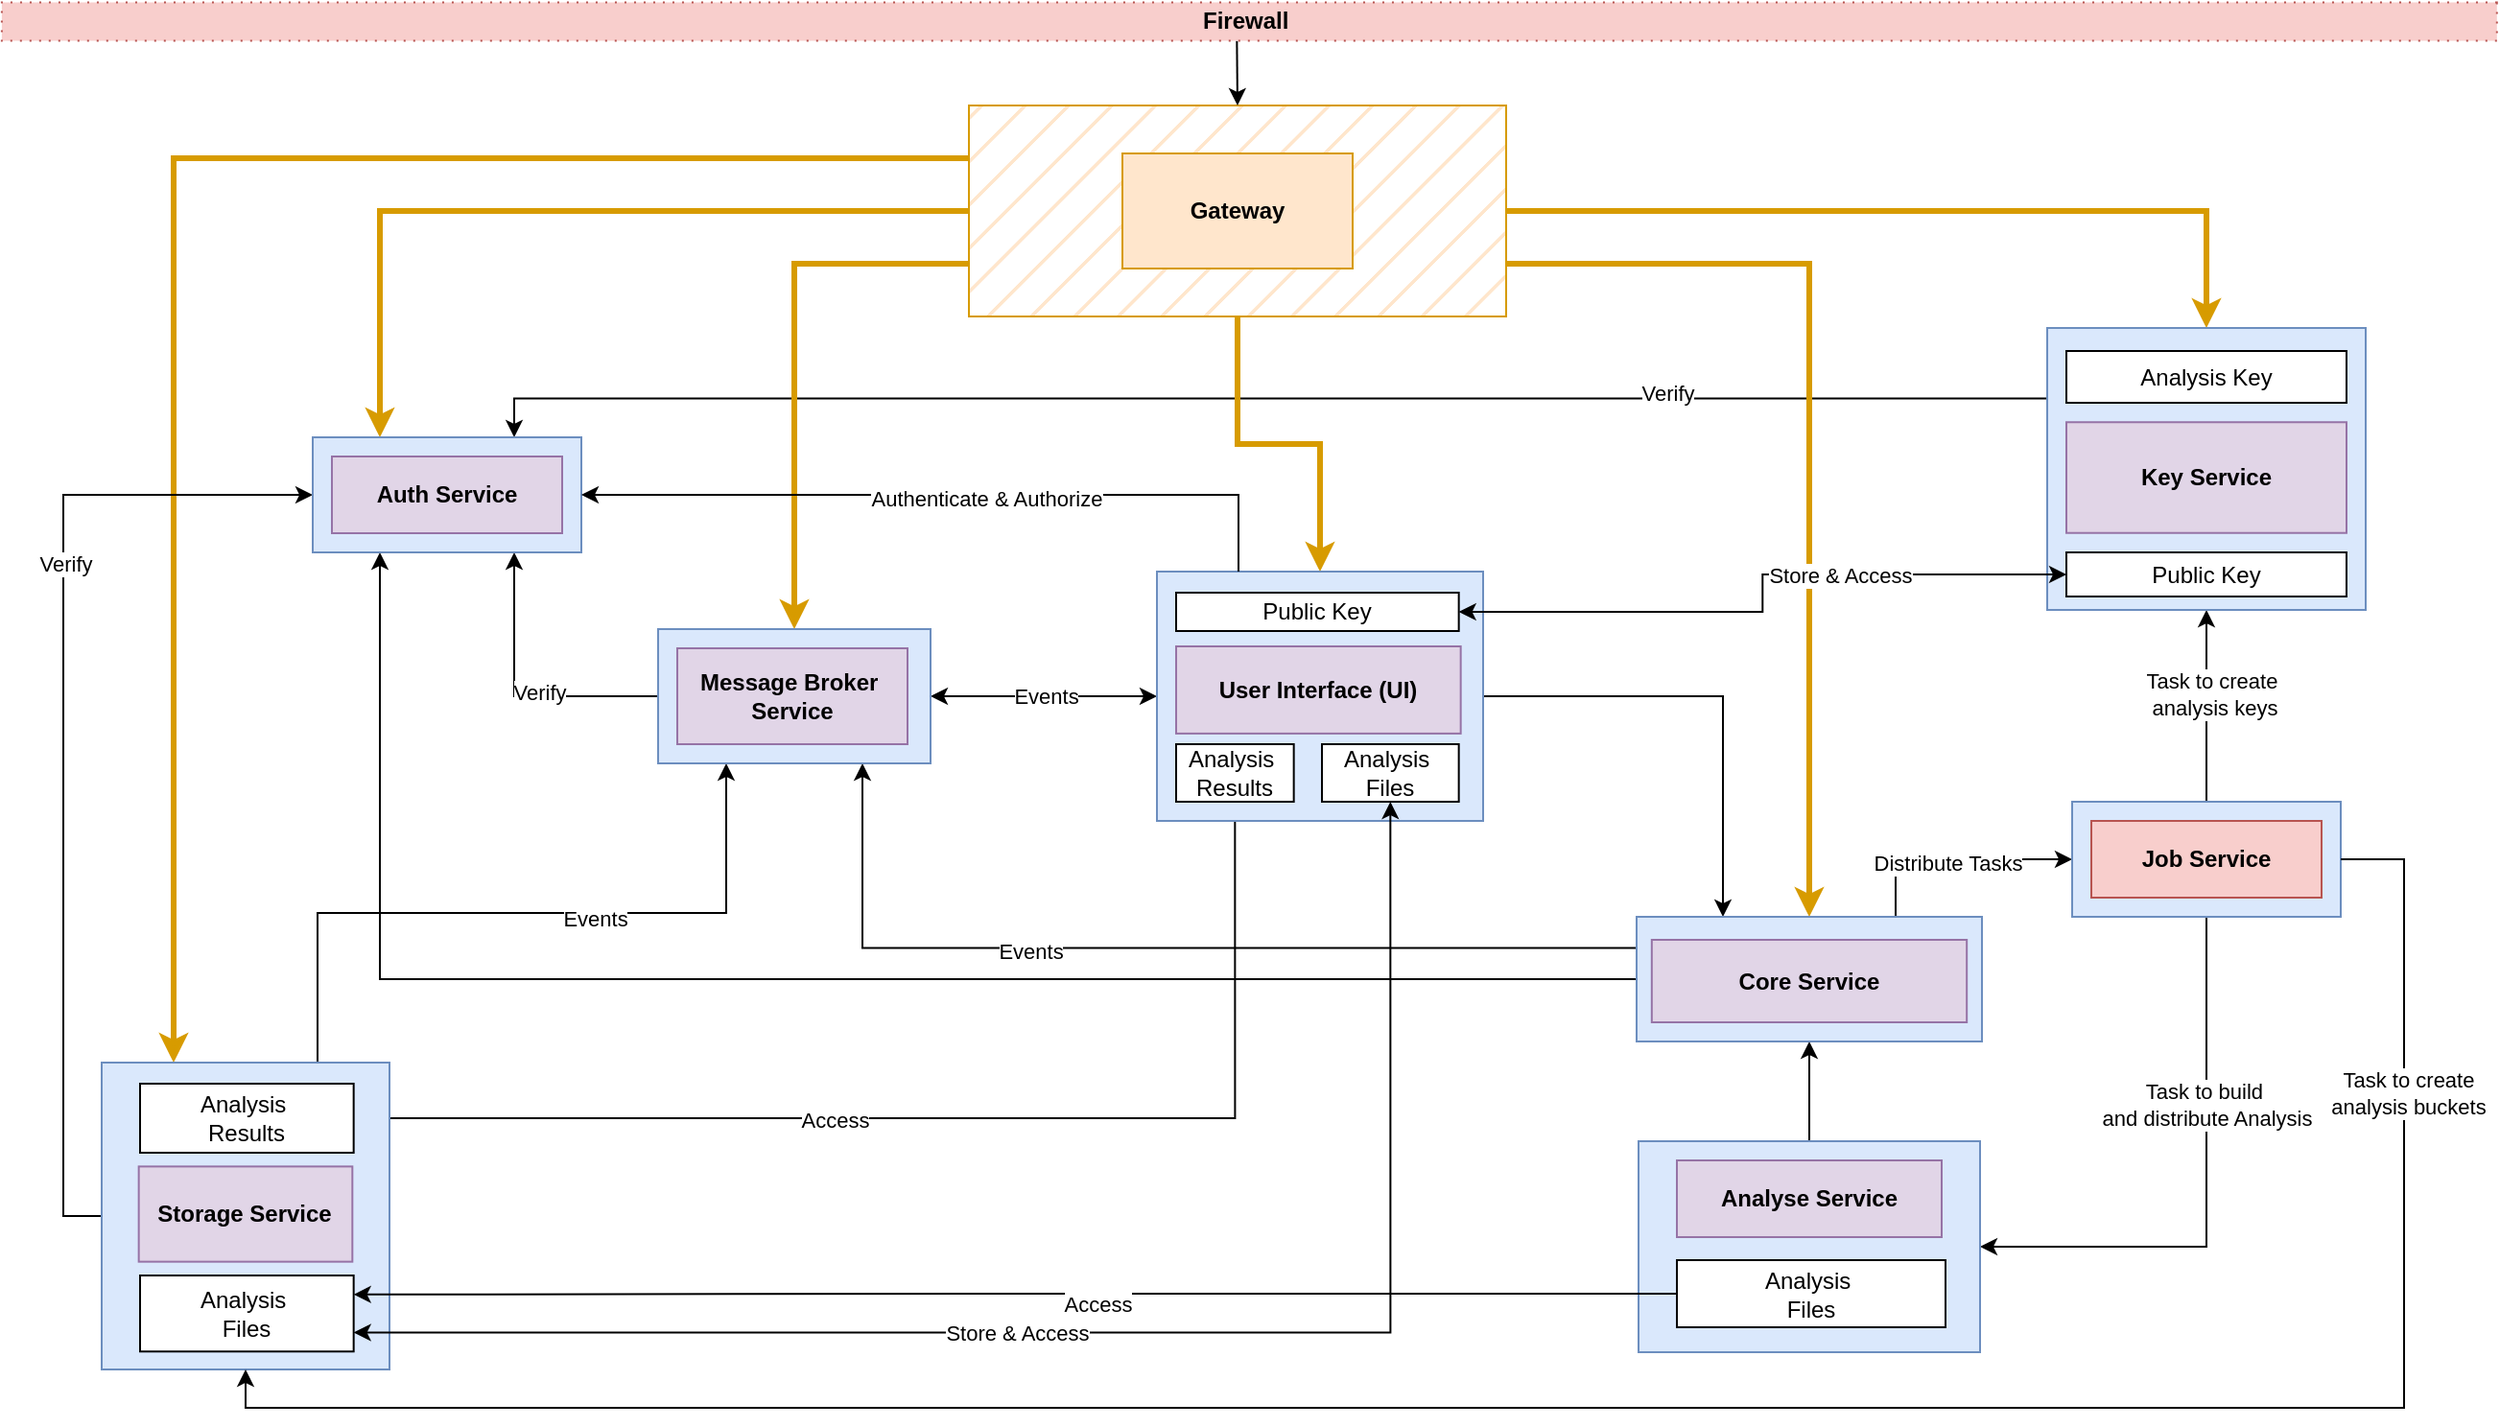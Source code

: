 <mxfile version="24.3.1" type="github">
  <diagram name="Page-1" id="822b0af5-4adb-64df-f703-e8dfc1f81529">
    <mxGraphModel dx="2833" dy="1873" grid="1" gridSize="10" guides="1" tooltips="1" connect="1" arrows="1" fold="1" page="1" pageScale="1" pageWidth="1100" pageHeight="850" background="none" math="0" shadow="0">
      <root>
        <mxCell id="0" />
        <mxCell id="1" parent="0" />
        <mxCell id="PBtX4HCvhkAMB2_3Ykh0-14" style="edgeStyle=orthogonalEdgeStyle;rounded=0;orthogonalLoop=1;jettySize=auto;html=1;entryX=0.25;entryY=0;entryDx=0;entryDy=0;fillColor=#ffe6cc;strokeColor=#d79b00;strokeWidth=3;exitX=0;exitY=0.25;exitDx=0;exitDy=0;" parent="1" source="PBtX4HCvhkAMB2_3Ykh0-4" target="oog65j6L7B87XHzVz9v1-12" edge="1">
          <mxGeometry relative="1" as="geometry" />
        </mxCell>
        <mxCell id="oog65j6L7B87XHzVz9v1-75" style="edgeStyle=orthogonalEdgeStyle;rounded=0;orthogonalLoop=1;jettySize=auto;html=1;entryX=0;entryY=0.5;entryDx=0;entryDy=0;fontColor=#FFFFFF;exitX=0;exitY=0.5;exitDx=0;exitDy=0;fillColor=#f9f7ed;shadow=0;strokeColor=#000000;" parent="1" source="oog65j6L7B87XHzVz9v1-12" target="oog65j6L7B87XHzVz9v1-2" edge="1">
          <mxGeometry relative="1" as="geometry">
            <mxPoint x="390" y="660" as="sourcePoint" />
          </mxGeometry>
        </mxCell>
        <mxCell id="PBtX4HCvhkAMB2_3Ykh0-20" value="Verify" style="edgeLabel;html=1;align=center;verticalAlign=middle;resizable=0;points=[];" parent="oog65j6L7B87XHzVz9v1-75" vertex="1" connectable="0">
          <mxGeometry x="0.369" y="-1" relative="1" as="geometry">
            <mxPoint as="offset" />
          </mxGeometry>
        </mxCell>
        <mxCell id="oog65j6L7B87XHzVz9v1-72" style="edgeStyle=orthogonalEdgeStyle;rounded=0;orthogonalLoop=1;jettySize=auto;html=1;fontColor=#FFFFFF;strokeColor=default;entryX=0.75;entryY=0;entryDx=0;entryDy=0;exitX=0;exitY=0.25;exitDx=0;exitDy=0;" parent="1" source="oog65j6L7B87XHzVz9v1-6" target="oog65j6L7B87XHzVz9v1-2" edge="1">
          <mxGeometry relative="1" as="geometry">
            <mxPoint x="1681" y="-165" as="sourcePoint" />
          </mxGeometry>
        </mxCell>
        <mxCell id="VzUCPUByovG9wuieKJeH-6" value="Verify" style="edgeLabel;html=1;align=center;verticalAlign=middle;resizable=0;points=[];" vertex="1" connectable="0" parent="oog65j6L7B87XHzVz9v1-72">
          <mxGeometry x="-0.515" y="-3" relative="1" as="geometry">
            <mxPoint as="offset" />
          </mxGeometry>
        </mxCell>
        <mxCell id="oog65j6L7B87XHzVz9v1-60" style="edgeStyle=orthogonalEdgeStyle;rounded=0;orthogonalLoop=1;jettySize=auto;html=1;exitX=0.75;exitY=1;exitDx=0;exitDy=0;fontColor=#FFFFFF;strokeColor=default;entryX=0;entryY=0.25;entryDx=0;entryDy=0;startArrow=classic;startFill=1;endArrow=none;endFill=0;" parent="1" source="oog65j6L7B87XHzVz9v1-15" target="oog65j6L7B87XHzVz9v1-9" edge="1">
          <mxGeometry relative="1" as="geometry">
            <mxPoint x="829" y="475" as="sourcePoint" />
            <mxPoint x="1265" y="300" as="targetPoint" />
          </mxGeometry>
        </mxCell>
        <mxCell id="oog65j6L7B87XHzVz9v1-87" value="Text" style="edgeLabel;html=1;align=center;verticalAlign=middle;resizable=0;points=[];fontColor=#FFFFFF;" parent="oog65j6L7B87XHzVz9v1-60" vertex="1" connectable="0">
          <mxGeometry x="-0.298" y="-6" relative="1" as="geometry">
            <mxPoint as="offset" />
          </mxGeometry>
        </mxCell>
        <mxCell id="oog65j6L7B87XHzVz9v1-88" value="&lt;span style=&quot;&quot;&gt;&lt;font color=&quot;#000000&quot;&gt;Events&lt;/font&gt;&lt;/span&gt;" style="edgeLabel;html=1;align=center;verticalAlign=middle;resizable=0;points=[];fontColor=#FFFFFF;labelBackgroundColor=default;labelBorderColor=none;" parent="oog65j6L7B87XHzVz9v1-60" vertex="1" connectable="0">
          <mxGeometry x="-0.265" y="-1" relative="1" as="geometry">
            <mxPoint as="offset" />
          </mxGeometry>
        </mxCell>
        <mxCell id="oog65j6L7B87XHzVz9v1-73" style="edgeStyle=orthogonalEdgeStyle;rounded=0;orthogonalLoop=1;jettySize=auto;html=1;entryX=0.75;entryY=1;entryDx=0;entryDy=0;fontColor=#FFFFFF;strokeColor=default;" parent="1" source="oog65j6L7B87XHzVz9v1-15" target="oog65j6L7B87XHzVz9v1-2" edge="1">
          <mxGeometry relative="1" as="geometry" />
        </mxCell>
        <mxCell id="PBtX4HCvhkAMB2_3Ykh0-23" value="Verify" style="edgeLabel;html=1;align=center;verticalAlign=middle;resizable=0;points=[];" parent="oog65j6L7B87XHzVz9v1-73" vertex="1" connectable="0">
          <mxGeometry x="-0.164" y="-2" relative="1" as="geometry">
            <mxPoint as="offset" />
          </mxGeometry>
        </mxCell>
        <mxCell id="oog65j6L7B87XHzVz9v1-74" style="edgeStyle=orthogonalEdgeStyle;rounded=0;orthogonalLoop=1;jettySize=auto;html=1;fontColor=#FFFFFF;strokeColor=default;entryX=0.25;entryY=1;entryDx=0;entryDy=0;" parent="1" source="oog65j6L7B87XHzVz9v1-9" target="oog65j6L7B87XHzVz9v1-2" edge="1">
          <mxGeometry relative="1" as="geometry" />
        </mxCell>
        <mxCell id="oog65j6L7B87XHzVz9v1-86" style="edgeStyle=orthogonalEdgeStyle;rounded=0;orthogonalLoop=1;jettySize=auto;html=1;fontColor=#FFFFFF;strokeColor=default;entryX=0.25;entryY=0;entryDx=0;entryDy=0;" parent="1" source="oog65j6L7B87XHzVz9v1-83" target="oog65j6L7B87XHzVz9v1-9" edge="1">
          <mxGeometry relative="1" as="geometry" />
        </mxCell>
        <mxCell id="oog65j6L7B87XHzVz9v1-95" style="edgeStyle=orthogonalEdgeStyle;rounded=0;orthogonalLoop=1;jettySize=auto;html=1;fontColor=#FFFFFF;strokeColor=default;exitX=0.75;exitY=0;exitDx=0;exitDy=0;entryX=0.25;entryY=1;entryDx=0;entryDy=0;startArrow=none;startFill=0;endArrow=classic;endFill=1;" parent="1" source="oog65j6L7B87XHzVz9v1-12" target="oog65j6L7B87XHzVz9v1-15" edge="1">
          <mxGeometry relative="1" as="geometry" />
        </mxCell>
        <mxCell id="oog65j6L7B87XHzVz9v1-96" value="&lt;font style=&quot;&quot;&gt;Events&lt;/font&gt;" style="edgeLabel;html=1;align=center;verticalAlign=middle;resizable=0;points=[];fontColor=#000000;labelBackgroundColor=#FFFFFF;" parent="oog65j6L7B87XHzVz9v1-95" vertex="1" connectable="0">
          <mxGeometry x="0.206" y="-3" relative="1" as="geometry">
            <mxPoint as="offset" />
          </mxGeometry>
        </mxCell>
        <mxCell id="oog65j6L7B87XHzVz9v1-97" style="edgeStyle=orthogonalEdgeStyle;rounded=0;orthogonalLoop=1;jettySize=auto;html=1;entryX=1;entryY=0.5;entryDx=0;entryDy=0;fontColor=#FFFFFF;strokeColor=default;endArrow=classic;endFill=1;startArrow=classic;startFill=1;" parent="1" source="oog65j6L7B87XHzVz9v1-83" target="oog65j6L7B87XHzVz9v1-15" edge="1">
          <mxGeometry relative="1" as="geometry" />
        </mxCell>
        <mxCell id="PBtX4HCvhkAMB2_3Ykh0-24" value="Events" style="edgeLabel;html=1;align=center;verticalAlign=middle;resizable=0;points=[];" parent="oog65j6L7B87XHzVz9v1-97" vertex="1" connectable="0">
          <mxGeometry x="-0.007" relative="1" as="geometry">
            <mxPoint as="offset" />
          </mxGeometry>
        </mxCell>
        <mxCell id="oog65j6L7B87XHzVz9v1-103" style="edgeStyle=orthogonalEdgeStyle;rounded=0;orthogonalLoop=1;jettySize=auto;html=1;fontColor=#FFFFFF;strokeColor=default;exitX=0.5;exitY=1;exitDx=0;exitDy=0;entryX=1;entryY=0.5;entryDx=0;entryDy=0;" parent="1" source="oog65j6L7B87XHzVz9v1-101" target="oog65j6L7B87XHzVz9v1-68" edge="1">
          <mxGeometry relative="1" as="geometry" />
        </mxCell>
        <mxCell id="VzUCPUByovG9wuieKJeH-23" value="Task to build&amp;nbsp;&lt;div&gt;and distribute Analysis&lt;/div&gt;" style="edgeLabel;html=1;align=center;verticalAlign=middle;resizable=0;points=[];" vertex="1" connectable="0" parent="oog65j6L7B87XHzVz9v1-103">
          <mxGeometry x="-0.326" relative="1" as="geometry">
            <mxPoint as="offset" />
          </mxGeometry>
        </mxCell>
        <mxCell id="oog65j6L7B87XHzVz9v1-104" style="edgeStyle=orthogonalEdgeStyle;rounded=0;orthogonalLoop=1;jettySize=auto;html=1;entryX=0;entryY=0.5;entryDx=0;entryDy=0;fontColor=#FFFFFF;strokeColor=default;exitX=0.75;exitY=0;exitDx=0;exitDy=0;" parent="1" source="oog65j6L7B87XHzVz9v1-9" target="oog65j6L7B87XHzVz9v1-101" edge="1">
          <mxGeometry relative="1" as="geometry" />
        </mxCell>
        <mxCell id="VzUCPUByovG9wuieKJeH-26" value="Distribute Tasks" style="edgeLabel;html=1;align=center;verticalAlign=middle;resizable=0;points=[];" vertex="1" connectable="0" parent="oog65j6L7B87XHzVz9v1-104">
          <mxGeometry x="-0.066" y="-2" relative="1" as="geometry">
            <mxPoint as="offset" />
          </mxGeometry>
        </mxCell>
        <mxCell id="PBtX4HCvhkAMB2_3Ykh0-3" value="" style="group;fillColor=#fad7ac;strokeColor=#b46504;fillStyle=hatch;" parent="1" vertex="1" connectable="0">
          <mxGeometry x="1122" y="-403" width="280" height="110" as="geometry" />
        </mxCell>
        <mxCell id="PBtX4HCvhkAMB2_3Ykh0-4" value="" style="rounded=0;whiteSpace=wrap;html=1;fillColor=#ffe6cc;fillStyle=hatch;strokeColor=#d79b00;" parent="PBtX4HCvhkAMB2_3Ykh0-3" vertex="1">
          <mxGeometry width="280" height="110" as="geometry" />
        </mxCell>
        <mxCell id="PBtX4HCvhkAMB2_3Ykh0-5" value="&lt;b&gt;Gateway&lt;/b&gt;" style="rounded=0;whiteSpace=wrap;html=1;fillColor=#ffe6cc;strokeColor=#d79b00;" parent="PBtX4HCvhkAMB2_3Ykh0-3" vertex="1">
          <mxGeometry x="80" y="25" width="120" height="60" as="geometry" />
        </mxCell>
        <mxCell id="PBtX4HCvhkAMB2_3Ykh0-9" style="edgeStyle=orthogonalEdgeStyle;rounded=0;orthogonalLoop=1;jettySize=auto;html=1;entryX=0.5;entryY=0;entryDx=0;entryDy=0;exitX=1.009;exitY=0.505;exitDx=0;exitDy=0;exitPerimeter=0;" parent="1" source="PBtX4HCvhkAMB2_3Ykh0-2" target="PBtX4HCvhkAMB2_3Ykh0-4" edge="1">
          <mxGeometry relative="1" as="geometry">
            <mxPoint x="1260" y="-435" as="sourcePoint" />
          </mxGeometry>
        </mxCell>
        <mxCell id="PBtX4HCvhkAMB2_3Ykh0-2" value="Firewall&amp;nbsp;" style="rounded=0;whiteSpace=wrap;html=1;fillColor=#f8cecc;strokeColor=#b85450;dashed=1;dashPattern=1 4;fontStyle=1;horizontal=0;rotation=90;" parent="1" vertex="1">
          <mxGeometry x="1258.17" y="-1096.98" width="20" height="1300.46" as="geometry" />
        </mxCell>
        <mxCell id="PBtX4HCvhkAMB2_3Ykh0-10" style="edgeStyle=orthogonalEdgeStyle;rounded=0;orthogonalLoop=1;jettySize=auto;html=1;fillColor=#ffe6cc;strokeColor=#d79b00;strokeWidth=3;" parent="1" source="PBtX4HCvhkAMB2_3Ykh0-4" target="oog65j6L7B87XHzVz9v1-6" edge="1">
          <mxGeometry relative="1" as="geometry" />
        </mxCell>
        <mxCell id="PBtX4HCvhkAMB2_3Ykh0-11" style="edgeStyle=orthogonalEdgeStyle;rounded=0;orthogonalLoop=1;jettySize=auto;html=1;entryX=0.5;entryY=0;entryDx=0;entryDy=0;exitX=1;exitY=0.75;exitDx=0;exitDy=0;fillColor=#ffe6cc;strokeColor=#d79b00;strokeWidth=3;" parent="1" source="PBtX4HCvhkAMB2_3Ykh0-4" target="oog65j6L7B87XHzVz9v1-9" edge="1">
          <mxGeometry relative="1" as="geometry" />
        </mxCell>
        <mxCell id="PBtX4HCvhkAMB2_3Ykh0-12" style="edgeStyle=orthogonalEdgeStyle;rounded=0;orthogonalLoop=1;jettySize=auto;html=1;entryX=0.5;entryY=0;entryDx=0;entryDy=0;fillColor=#ffe6cc;strokeColor=#d79b00;exitX=0;exitY=0.75;exitDx=0;exitDy=0;strokeWidth=3;" parent="1" source="PBtX4HCvhkAMB2_3Ykh0-4" target="oog65j6L7B87XHzVz9v1-15" edge="1">
          <mxGeometry relative="1" as="geometry" />
        </mxCell>
        <mxCell id="PBtX4HCvhkAMB2_3Ykh0-15" style="edgeStyle=orthogonalEdgeStyle;rounded=0;orthogonalLoop=1;jettySize=auto;html=1;strokeWidth=3;fillColor=#ffe6cc;strokeColor=#d79b00;" parent="1" source="PBtX4HCvhkAMB2_3Ykh0-4" target="oog65j6L7B87XHzVz9v1-83" edge="1">
          <mxGeometry relative="1" as="geometry" />
        </mxCell>
        <mxCell id="PBtX4HCvhkAMB2_3Ykh0-31" style="edgeStyle=orthogonalEdgeStyle;rounded=0;orthogonalLoop=1;jettySize=auto;html=1;entryX=0.25;entryY=0;entryDx=0;entryDy=0;fillColor=#ffe6cc;strokeColor=#d79b00;strokeWidth=3;" parent="1" source="PBtX4HCvhkAMB2_3Ykh0-4" target="oog65j6L7B87XHzVz9v1-2" edge="1">
          <mxGeometry relative="1" as="geometry" />
        </mxCell>
        <mxCell id="VzUCPUByovG9wuieKJeH-3" style="edgeStyle=orthogonalEdgeStyle;rounded=0;orthogonalLoop=1;jettySize=auto;html=1;entryX=0.5;entryY=0;entryDx=0;entryDy=0;startArrow=classic;startFill=1;endArrow=none;endFill=0;" edge="1" parent="1" source="oog65j6L7B87XHzVz9v1-9" target="oog65j6L7B87XHzVz9v1-68">
          <mxGeometry relative="1" as="geometry" />
        </mxCell>
        <mxCell id="VzUCPUByovG9wuieKJeH-5" style="edgeStyle=orthogonalEdgeStyle;rounded=0;orthogonalLoop=1;jettySize=auto;html=1;entryX=0.5;entryY=1;entryDx=0;entryDy=0;" edge="1" parent="1" source="oog65j6L7B87XHzVz9v1-101" target="oog65j6L7B87XHzVz9v1-6">
          <mxGeometry relative="1" as="geometry" />
        </mxCell>
        <mxCell id="VzUCPUByovG9wuieKJeH-25" value="Task to create&amp;nbsp;&lt;div&gt;analysis keys&lt;/div&gt;" style="edgeLabel;html=1;align=center;verticalAlign=middle;resizable=0;points=[];" vertex="1" connectable="0" parent="VzUCPUByovG9wuieKJeH-5">
          <mxGeometry x="0.116" y="-4" relative="1" as="geometry">
            <mxPoint as="offset" />
          </mxGeometry>
        </mxCell>
        <mxCell id="oog65j6L7B87XHzVz9v1-6" value="" style="rounded=0;whiteSpace=wrap;html=1;fillColor=#dae8fc;strokeColor=#6c8ebf;container=0;" parent="1" vertex="1">
          <mxGeometry x="1684" y="-287" width="166" height="147" as="geometry" />
        </mxCell>
        <mxCell id="oog65j6L7B87XHzVz9v1-30" value="Public Key" style="rounded=0;whiteSpace=wrap;html=1;container=0;" parent="1" vertex="1">
          <mxGeometry x="1694" y="-170" width="146" height="23" as="geometry" />
        </mxCell>
        <mxCell id="oog65j6L7B87XHzVz9v1-7" value="&lt;b&gt;Key Service&lt;/b&gt;" style="rounded=0;whiteSpace=wrap;html=1;fillColor=#e1d5e7;strokeColor=#9673a6;container=0;" parent="1" vertex="1">
          <mxGeometry x="1694" y="-237.87" width="146" height="57.73" as="geometry" />
        </mxCell>
        <mxCell id="oog65j6L7B87XHzVz9v1-33" value="Analysis Key" style="rounded=0;whiteSpace=wrap;html=1;container=0;" parent="1" vertex="1">
          <mxGeometry x="1694" y="-275" width="146" height="27" as="geometry" />
        </mxCell>
        <mxCell id="PBtX4HCvhkAMB2_3Ykh0-16" style="edgeStyle=orthogonalEdgeStyle;rounded=0;orthogonalLoop=1;jettySize=auto;html=1;entryX=1;entryY=0.5;entryDx=0;entryDy=0;exitX=0.5;exitY=1;exitDx=0;exitDy=0;" parent="1" source="oog65j6L7B87XHzVz9v1-29" target="oog65j6L7B87XHzVz9v1-23" edge="1">
          <mxGeometry relative="1" as="geometry" />
        </mxCell>
        <mxCell id="PBtX4HCvhkAMB2_3Ykh0-17" value="Access" style="edgeLabel;html=1;align=center;verticalAlign=middle;resizable=0;points=[];" parent="PBtX4HCvhkAMB2_3Ykh0-16" vertex="1" connectable="0">
          <mxGeometry x="0.196" y="1" relative="1" as="geometry">
            <mxPoint as="offset" />
          </mxGeometry>
        </mxCell>
        <mxCell id="VzUCPUByovG9wuieKJeH-7" value="" style="group" vertex="1" connectable="0" parent="1">
          <mxGeometry x="1220" y="-160" width="170" height="130" as="geometry" />
        </mxCell>
        <mxCell id="oog65j6L7B87XHzVz9v1-83" value="" style="rounded=0;whiteSpace=wrap;html=1;fillColor=#dae8fc;strokeColor=#6c8ebf;container=0;" parent="VzUCPUByovG9wuieKJeH-7" vertex="1">
          <mxGeometry width="170" height="130" as="geometry" />
        </mxCell>
        <mxCell id="oog65j6L7B87XHzVz9v1-84" value="&lt;b&gt;User Interface (UI)&lt;/b&gt;" style="rounded=0;whiteSpace=wrap;html=1;fillColor=#e1d5e7;strokeColor=#9673a6;container=0;" parent="VzUCPUByovG9wuieKJeH-7" vertex="1">
          <mxGeometry x="10" y="39" width="148.33" height="45.45" as="geometry" />
        </mxCell>
        <mxCell id="oog65j6L7B87XHzVz9v1-29" value="Analysis&amp;nbsp;&lt;br&gt;Results" style="rounded=0;whiteSpace=wrap;html=1;container=0;" parent="VzUCPUByovG9wuieKJeH-7" vertex="1">
          <mxGeometry x="10" y="90" width="61.33" height="30" as="geometry" />
        </mxCell>
        <mxCell id="oog65j6L7B87XHzVz9v1-27" value="Public Key" style="rounded=0;whiteSpace=wrap;html=1;container=0;" parent="VzUCPUByovG9wuieKJeH-7" vertex="1">
          <mxGeometry x="10" y="11" width="147.33" height="20" as="geometry" />
        </mxCell>
        <mxCell id="oog65j6L7B87XHzVz9v1-71" value="Analysis&amp;nbsp;&lt;br&gt;Files" style="rounded=0;whiteSpace=wrap;html=1;container=0;" parent="VzUCPUByovG9wuieKJeH-7" vertex="1">
          <mxGeometry x="86" y="90" width="71.33" height="30" as="geometry" />
        </mxCell>
        <mxCell id="VzUCPUByovG9wuieKJeH-8" value="" style="group" vertex="1" connectable="0" parent="1">
          <mxGeometry x="960" y="-130" width="142" height="70" as="geometry" />
        </mxCell>
        <mxCell id="oog65j6L7B87XHzVz9v1-15" value="" style="rounded=0;whiteSpace=wrap;html=1;fillColor=#dae8fc;strokeColor=#6c8ebf;container=0;" parent="VzUCPUByovG9wuieKJeH-8" vertex="1">
          <mxGeometry width="142" height="70" as="geometry" />
        </mxCell>
        <mxCell id="oog65j6L7B87XHzVz9v1-16" value="&lt;b&gt;Message Broker&amp;nbsp;&lt;br&gt;Service&lt;/b&gt;" style="rounded=0;whiteSpace=wrap;html=1;fillColor=#e1d5e7;strokeColor=#9673a6;container=0;" parent="VzUCPUByovG9wuieKJeH-8" vertex="1">
          <mxGeometry x="10" y="10" width="120" height="50" as="geometry" />
        </mxCell>
        <mxCell id="VzUCPUByovG9wuieKJeH-9" value="" style="group" vertex="1" connectable="0" parent="1">
          <mxGeometry x="780" y="-230" width="140" height="60" as="geometry" />
        </mxCell>
        <mxCell id="oog65j6L7B87XHzVz9v1-2" value="" style="rounded=0;whiteSpace=wrap;html=1;fillColor=#dae8fc;strokeColor=#6c8ebf;container=0;" parent="VzUCPUByovG9wuieKJeH-9" vertex="1">
          <mxGeometry width="140" height="60" as="geometry" />
        </mxCell>
        <mxCell id="oog65j6L7B87XHzVz9v1-3" value="&lt;b&gt;Auth Service&lt;/b&gt;" style="rounded=0;whiteSpace=wrap;html=1;fillColor=#e1d5e7;strokeColor=#9673a6;container=0;" parent="VzUCPUByovG9wuieKJeH-9" vertex="1">
          <mxGeometry x="10" y="10" width="120" height="40" as="geometry" />
        </mxCell>
        <mxCell id="VzUCPUByovG9wuieKJeH-10" value="" style="group" vertex="1" connectable="0" parent="1">
          <mxGeometry x="1471" y="137" width="178" height="110" as="geometry" />
        </mxCell>
        <mxCell id="oog65j6L7B87XHzVz9v1-68" value="" style="rounded=0;whiteSpace=wrap;html=1;fillColor=#dae8fc;strokeColor=#6c8ebf;container=0;movable=1;resizable=1;rotatable=1;deletable=1;editable=1;locked=0;connectable=1;" parent="VzUCPUByovG9wuieKJeH-10" vertex="1">
          <mxGeometry width="178" height="110" as="geometry" />
        </mxCell>
        <mxCell id="oog65j6L7B87XHzVz9v1-69" value="&lt;b&gt;Analyse Service&lt;/b&gt;" style="rounded=0;whiteSpace=wrap;html=1;container=0;fillColor=#e1d5e7;strokeColor=#9673a6;movable=1;resizable=1;rotatable=1;deletable=1;editable=1;locked=0;connectable=1;" parent="VzUCPUByovG9wuieKJeH-10" vertex="1">
          <mxGeometry x="20" y="10" width="138" height="40" as="geometry" />
        </mxCell>
        <mxCell id="PBtX4HCvhkAMB2_3Ykh0-28" value="Analysis&amp;nbsp;&lt;br&gt;Files" style="rounded=0;whiteSpace=wrap;html=1;container=0;movable=1;resizable=1;rotatable=1;deletable=1;editable=1;locked=0;connectable=1;" parent="VzUCPUByovG9wuieKJeH-10" vertex="1">
          <mxGeometry x="20" y="62" width="140" height="35" as="geometry" />
        </mxCell>
        <mxCell id="VzUCPUByovG9wuieKJeH-11" value="" style="group" vertex="1" connectable="0" parent="1">
          <mxGeometry x="1470" y="20" width="180" height="65" as="geometry" />
        </mxCell>
        <mxCell id="oog65j6L7B87XHzVz9v1-9" value="" style="rounded=0;whiteSpace=wrap;html=1;fillColor=#dae8fc;strokeColor=#6c8ebf;container=0;" parent="VzUCPUByovG9wuieKJeH-11" vertex="1">
          <mxGeometry width="180" height="65" as="geometry" />
        </mxCell>
        <mxCell id="oog65j6L7B87XHzVz9v1-25" value="&lt;b&gt;Core Service&lt;/b&gt;" style="rounded=0;whiteSpace=wrap;html=1;fillColor=#e1d5e7;strokeColor=#9673a6;container=0;" parent="VzUCPUByovG9wuieKJeH-11" vertex="1">
          <mxGeometry x="7.91" y="12" width="164.18" height="43" as="geometry" />
        </mxCell>
        <mxCell id="VzUCPUByovG9wuieKJeH-12" value="" style="group" vertex="1" connectable="0" parent="1">
          <mxGeometry x="1697" y="-40" width="140" height="60" as="geometry" />
        </mxCell>
        <mxCell id="oog65j6L7B87XHzVz9v1-101" value="" style="rounded=0;whiteSpace=wrap;html=1;fillColor=#dae8fc;strokeColor=#6c8ebf;container=0;" parent="VzUCPUByovG9wuieKJeH-12" vertex="1">
          <mxGeometry width="140" height="60" as="geometry" />
        </mxCell>
        <mxCell id="oog65j6L7B87XHzVz9v1-102" value="&lt;b&gt;Job Service&lt;/b&gt;" style="rounded=0;whiteSpace=wrap;html=1;fillColor=#f8cecc;strokeColor=#b85450;container=0;" parent="VzUCPUByovG9wuieKJeH-12" vertex="1">
          <mxGeometry x="10" y="10" width="120" height="40" as="geometry" />
        </mxCell>
        <mxCell id="VzUCPUByovG9wuieKJeH-17" value="" style="group" vertex="1" connectable="0" parent="1">
          <mxGeometry x="670" y="96" width="150" height="160" as="geometry" />
        </mxCell>
        <mxCell id="oog65j6L7B87XHzVz9v1-12" value="" style="rounded=0;whiteSpace=wrap;html=1;fillColor=#dae8fc;strokeColor=#6c8ebf;container=0;" parent="VzUCPUByovG9wuieKJeH-17" vertex="1">
          <mxGeometry width="150" height="160" as="geometry" />
        </mxCell>
        <mxCell id="oog65j6L7B87XHzVz9v1-89" value="Analysis&amp;nbsp;&lt;br&gt;Files" style="rounded=0;whiteSpace=wrap;html=1;container=0;" parent="VzUCPUByovG9wuieKJeH-17" vertex="1">
          <mxGeometry x="20" y="111" width="111.33" height="39.64" as="geometry" />
        </mxCell>
        <mxCell id="oog65j6L7B87XHzVz9v1-23" value="Analysis&amp;nbsp;&lt;br&gt;Results" style="rounded=0;whiteSpace=wrap;html=1;container=0;" parent="VzUCPUByovG9wuieKJeH-17" vertex="1">
          <mxGeometry x="20" y="11" width="111.33" height="36" as="geometry" />
        </mxCell>
        <mxCell id="oog65j6L7B87XHzVz9v1-13" value="&lt;b&gt;Storage Service&lt;/b&gt;" style="rounded=0;whiteSpace=wrap;html=1;fillColor=#e1d5e7;strokeColor=#9673a6;container=0;" parent="VzUCPUByovG9wuieKJeH-17" vertex="1">
          <mxGeometry x="19.33" y="54.18" width="111.33" height="49.64" as="geometry" />
        </mxCell>
        <mxCell id="VzUCPUByovG9wuieKJeH-19" style="edgeStyle=orthogonalEdgeStyle;rounded=0;orthogonalLoop=1;jettySize=auto;html=1;entryX=1;entryY=0.5;entryDx=0;entryDy=0;exitX=0.25;exitY=0;exitDx=0;exitDy=0;" edge="1" parent="1" source="oog65j6L7B87XHzVz9v1-83" target="oog65j6L7B87XHzVz9v1-2">
          <mxGeometry relative="1" as="geometry" />
        </mxCell>
        <mxCell id="VzUCPUByovG9wuieKJeH-21" value="Authenticate &amp;amp; Authorize" style="edgeLabel;html=1;align=center;verticalAlign=middle;resizable=0;points=[];" vertex="1" connectable="0" parent="VzUCPUByovG9wuieKJeH-19">
          <mxGeometry x="-0.104" y="2" relative="1" as="geometry">
            <mxPoint as="offset" />
          </mxGeometry>
        </mxCell>
        <mxCell id="oog65j6L7B87XHzVz9v1-90" style="edgeStyle=orthogonalEdgeStyle;rounded=0;orthogonalLoop=1;jettySize=auto;html=1;entryX=1;entryY=0.75;entryDx=0;entryDy=0;fontColor=#FFFFFF;strokeColor=default;exitX=0.5;exitY=1;exitDx=0;exitDy=0;startArrow=classic;startFill=1;" parent="1" source="oog65j6L7B87XHzVz9v1-71" target="oog65j6L7B87XHzVz9v1-89" edge="1">
          <mxGeometry relative="1" as="geometry" />
        </mxCell>
        <mxCell id="oog65j6L7B87XHzVz9v1-93" value="Store &amp;amp; Access" style="edgeLabel;html=1;align=center;verticalAlign=middle;resizable=0;points=[];fontColor=#000000;labelBackgroundColor=#FFFFFF;" parent="oog65j6L7B87XHzVz9v1-90" vertex="1" connectable="0">
          <mxGeometry x="0.155" relative="1" as="geometry">
            <mxPoint as="offset" />
          </mxGeometry>
        </mxCell>
        <mxCell id="PBtX4HCvhkAMB2_3Ykh0-29" style="edgeStyle=orthogonalEdgeStyle;rounded=0;orthogonalLoop=1;jettySize=auto;html=1;entryX=1;entryY=0.25;entryDx=0;entryDy=0;" parent="1" source="PBtX4HCvhkAMB2_3Ykh0-28" target="oog65j6L7B87XHzVz9v1-89" edge="1">
          <mxGeometry relative="1" as="geometry">
            <mxPoint x="731" y="680" as="targetPoint" />
          </mxGeometry>
        </mxCell>
        <mxCell id="PBtX4HCvhkAMB2_3Ykh0-30" value="Access" style="edgeLabel;html=1;align=center;verticalAlign=middle;resizable=0;points=[];" parent="PBtX4HCvhkAMB2_3Ykh0-29" vertex="1" connectable="0">
          <mxGeometry x="-0.121" y="5" relative="1" as="geometry">
            <mxPoint x="1" as="offset" />
          </mxGeometry>
        </mxCell>
        <mxCell id="oog65j6L7B87XHzVz9v1-65" style="edgeStyle=orthogonalEdgeStyle;rounded=0;orthogonalLoop=1;jettySize=auto;html=1;fontColor=#FFFFFF;strokeColor=default;startArrow=classic;startFill=1;entryX=0;entryY=0.5;entryDx=0;entryDy=0;" parent="1" source="oog65j6L7B87XHzVz9v1-27" target="oog65j6L7B87XHzVz9v1-30" edge="1">
          <mxGeometry relative="1" as="geometry" />
        </mxCell>
        <mxCell id="PBtX4HCvhkAMB2_3Ykh0-27" value="Store &amp;amp; Access" style="edgeLabel;html=1;align=center;verticalAlign=middle;resizable=0;points=[];" parent="oog65j6L7B87XHzVz9v1-65" vertex="1" connectable="0">
          <mxGeometry x="0.298" relative="1" as="geometry">
            <mxPoint as="offset" />
          </mxGeometry>
        </mxCell>
        <mxCell id="VzUCPUByovG9wuieKJeH-22" style="edgeStyle=orthogonalEdgeStyle;rounded=0;orthogonalLoop=1;jettySize=auto;html=1;entryX=0.5;entryY=1;entryDx=0;entryDy=0;exitX=1;exitY=0.5;exitDx=0;exitDy=0;" edge="1" parent="1" source="oog65j6L7B87XHzVz9v1-101" target="oog65j6L7B87XHzVz9v1-12">
          <mxGeometry relative="1" as="geometry">
            <mxPoint x="1860" as="sourcePoint" />
            <Array as="points">
              <mxPoint x="1870" y="-10" />
              <mxPoint x="1870" y="276" />
              <mxPoint x="745" y="276" />
            </Array>
          </mxGeometry>
        </mxCell>
        <mxCell id="VzUCPUByovG9wuieKJeH-24" value="Task to create&lt;div&gt;analysis buckets&lt;/div&gt;" style="edgeLabel;html=1;align=center;verticalAlign=middle;resizable=0;points=[];" vertex="1" connectable="0" parent="VzUCPUByovG9wuieKJeH-22">
          <mxGeometry x="-0.789" y="2" relative="1" as="geometry">
            <mxPoint as="offset" />
          </mxGeometry>
        </mxCell>
      </root>
    </mxGraphModel>
  </diagram>
</mxfile>
